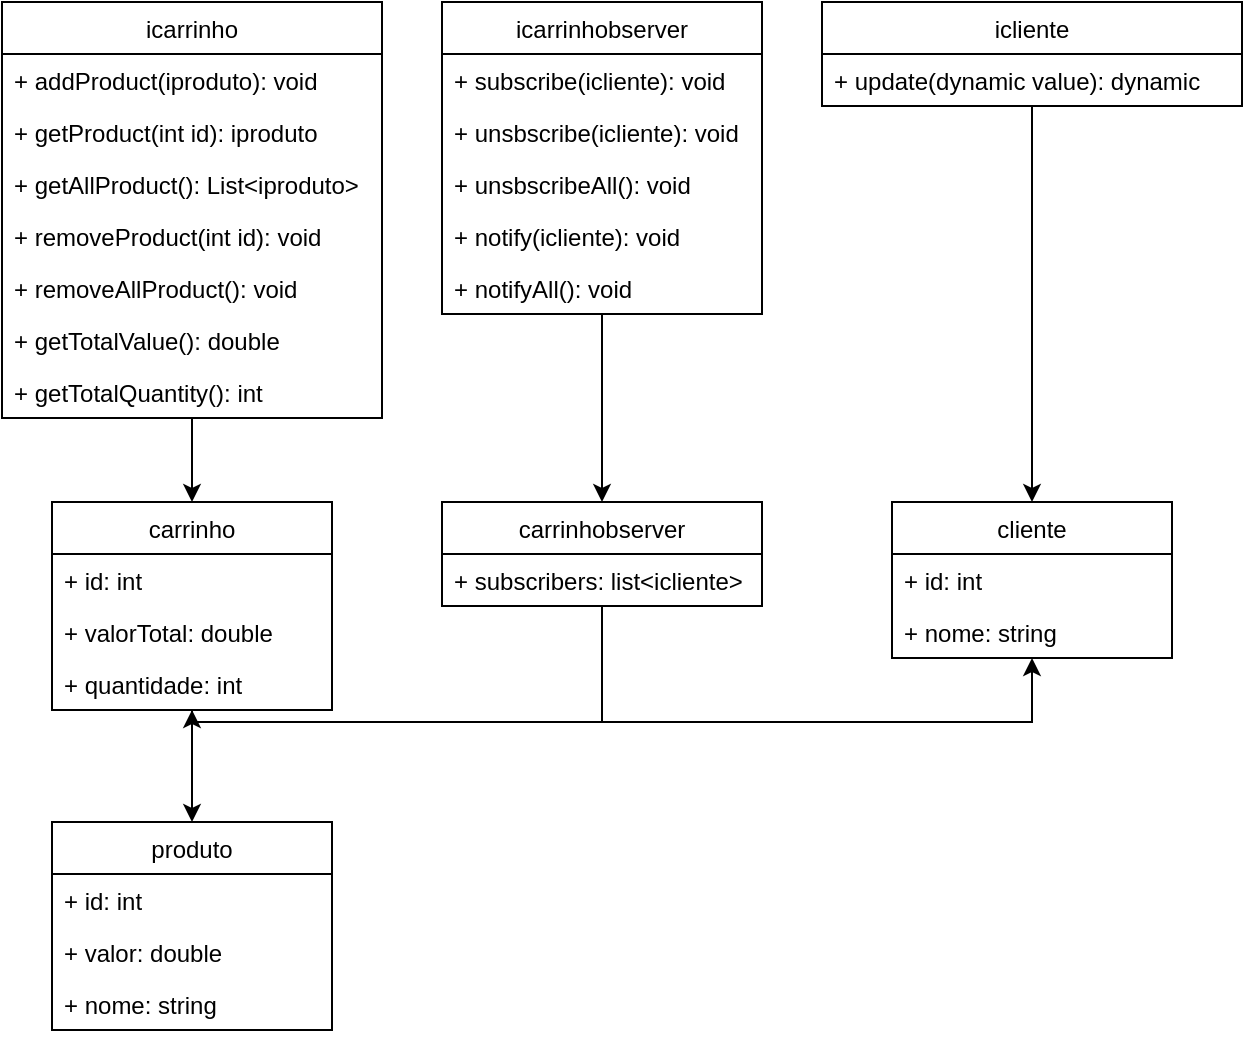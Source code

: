 <mxfile version="16.5.3" type="device"><diagram id="Caf28IC-p01HHWSjjpjP" name="Page-1"><mxGraphModel dx="460" dy="744" grid="1" gridSize="10" guides="1" tooltips="1" connect="1" arrows="1" fold="1" page="1" pageScale="1" pageWidth="827" pageHeight="1169" math="0" shadow="0"><root><mxCell id="0"/><mxCell id="1" parent="0"/><mxCell id="E3F5XvIx2ugvXB6uNijX-1" value="produto" style="swimlane;fontStyle=0;childLayout=stackLayout;horizontal=1;startSize=26;fillColor=none;horizontalStack=0;resizeParent=1;resizeParentMax=0;resizeLast=0;collapsible=1;marginBottom=0;" parent="1" vertex="1"><mxGeometry x="225" y="440" width="140" height="104" as="geometry"/></mxCell><mxCell id="E3F5XvIx2ugvXB6uNijX-2" value="+ id: int" style="text;strokeColor=none;fillColor=none;align=left;verticalAlign=top;spacingLeft=4;spacingRight=4;overflow=hidden;rotatable=0;points=[[0,0.5],[1,0.5]];portConstraint=eastwest;" parent="E3F5XvIx2ugvXB6uNijX-1" vertex="1"><mxGeometry y="26" width="140" height="26" as="geometry"/></mxCell><mxCell id="E3F5XvIx2ugvXB6uNijX-3" value="+ valor: double" style="text;strokeColor=none;fillColor=none;align=left;verticalAlign=top;spacingLeft=4;spacingRight=4;overflow=hidden;rotatable=0;points=[[0,0.5],[1,0.5]];portConstraint=eastwest;" parent="E3F5XvIx2ugvXB6uNijX-1" vertex="1"><mxGeometry y="52" width="140" height="26" as="geometry"/></mxCell><mxCell id="E3F5XvIx2ugvXB6uNijX-4" value="+ nome: string" style="text;strokeColor=none;fillColor=none;align=left;verticalAlign=top;spacingLeft=4;spacingRight=4;overflow=hidden;rotatable=0;points=[[0,0.5],[1,0.5]];portConstraint=eastwest;" parent="E3F5XvIx2ugvXB6uNijX-1" vertex="1"><mxGeometry y="78" width="140" height="26" as="geometry"/></mxCell><mxCell id="E3F5XvIx2ugvXB6uNijX-51" style="edgeStyle=orthogonalEdgeStyle;rounded=0;orthogonalLoop=1;jettySize=auto;html=1;" parent="1" source="E3F5XvIx2ugvXB6uNijX-5" target="E3F5XvIx2ugvXB6uNijX-1" edge="1"><mxGeometry relative="1" as="geometry"/></mxCell><mxCell id="E3F5XvIx2ugvXB6uNijX-5" value="carrinho" style="swimlane;fontStyle=0;childLayout=stackLayout;horizontal=1;startSize=26;fillColor=none;horizontalStack=0;resizeParent=1;resizeParentMax=0;resizeLast=0;collapsible=1;marginBottom=0;" parent="1" vertex="1"><mxGeometry x="225" y="280" width="140" height="104" as="geometry"/></mxCell><mxCell id="E3F5XvIx2ugvXB6uNijX-6" value="+ id: int" style="text;strokeColor=none;fillColor=none;align=left;verticalAlign=top;spacingLeft=4;spacingRight=4;overflow=hidden;rotatable=0;points=[[0,0.5],[1,0.5]];portConstraint=eastwest;" parent="E3F5XvIx2ugvXB6uNijX-5" vertex="1"><mxGeometry y="26" width="140" height="26" as="geometry"/></mxCell><mxCell id="E3F5XvIx2ugvXB6uNijX-7" value="+ valorTotal: double" style="text;strokeColor=none;fillColor=none;align=left;verticalAlign=top;spacingLeft=4;spacingRight=4;overflow=hidden;rotatable=0;points=[[0,0.5],[1,0.5]];portConstraint=eastwest;" parent="E3F5XvIx2ugvXB6uNijX-5" vertex="1"><mxGeometry y="52" width="140" height="26" as="geometry"/></mxCell><mxCell id="E3F5XvIx2ugvXB6uNijX-8" value="+ quantidade: int" style="text;strokeColor=none;fillColor=none;align=left;verticalAlign=top;spacingLeft=4;spacingRight=4;overflow=hidden;rotatable=0;points=[[0,0.5],[1,0.5]];portConstraint=eastwest;" parent="E3F5XvIx2ugvXB6uNijX-5" vertex="1"><mxGeometry y="78" width="140" height="26" as="geometry"/></mxCell><mxCell id="E3F5XvIx2ugvXB6uNijX-9" value="cliente" style="swimlane;fontStyle=0;childLayout=stackLayout;horizontal=1;startSize=26;fillColor=none;horizontalStack=0;resizeParent=1;resizeParentMax=0;resizeLast=0;collapsible=1;marginBottom=0;" parent="1" vertex="1"><mxGeometry x="645" y="280" width="140" height="78" as="geometry"/></mxCell><mxCell id="E3F5XvIx2ugvXB6uNijX-10" value="+ id: int" style="text;strokeColor=none;fillColor=none;align=left;verticalAlign=top;spacingLeft=4;spacingRight=4;overflow=hidden;rotatable=0;points=[[0,0.5],[1,0.5]];portConstraint=eastwest;" parent="E3F5XvIx2ugvXB6uNijX-9" vertex="1"><mxGeometry y="26" width="140" height="26" as="geometry"/></mxCell><mxCell id="E3F5XvIx2ugvXB6uNijX-11" value="+ nome: string" style="text;strokeColor=none;fillColor=none;align=left;verticalAlign=top;spacingLeft=4;spacingRight=4;overflow=hidden;rotatable=0;points=[[0,0.5],[1,0.5]];portConstraint=eastwest;" parent="E3F5XvIx2ugvXB6uNijX-9" vertex="1"><mxGeometry y="52" width="140" height="26" as="geometry"/></mxCell><mxCell id="E3F5XvIx2ugvXB6uNijX-48" style="edgeStyle=orthogonalEdgeStyle;rounded=0;orthogonalLoop=1;jettySize=auto;html=1;" parent="1" source="E3F5XvIx2ugvXB6uNijX-13" target="E3F5XvIx2ugvXB6uNijX-39" edge="1"><mxGeometry relative="1" as="geometry"/></mxCell><mxCell id="E3F5XvIx2ugvXB6uNijX-13" value="icarrinhobserver" style="swimlane;fontStyle=0;childLayout=stackLayout;horizontal=1;startSize=26;fillColor=none;horizontalStack=0;resizeParent=1;resizeParentMax=0;resizeLast=0;collapsible=1;marginBottom=0;" parent="1" vertex="1"><mxGeometry x="420" y="30" width="160" height="156" as="geometry"/></mxCell><mxCell id="E3F5XvIx2ugvXB6uNijX-14" value="+ subscribe(icliente): void" style="text;strokeColor=none;fillColor=none;align=left;verticalAlign=top;spacingLeft=4;spacingRight=4;overflow=hidden;rotatable=0;points=[[0,0.5],[1,0.5]];portConstraint=eastwest;" parent="E3F5XvIx2ugvXB6uNijX-13" vertex="1"><mxGeometry y="26" width="160" height="26" as="geometry"/></mxCell><mxCell id="E3F5XvIx2ugvXB6uNijX-15" value="+ unsbscribe(icliente): void" style="text;strokeColor=none;fillColor=none;align=left;verticalAlign=top;spacingLeft=4;spacingRight=4;overflow=hidden;rotatable=0;points=[[0,0.5],[1,0.5]];portConstraint=eastwest;" parent="E3F5XvIx2ugvXB6uNijX-13" vertex="1"><mxGeometry y="52" width="160" height="26" as="geometry"/></mxCell><mxCell id="E3F5XvIx2ugvXB6uNijX-27" value="+ unsbscribeAll(): void" style="text;strokeColor=none;fillColor=none;align=left;verticalAlign=top;spacingLeft=4;spacingRight=4;overflow=hidden;rotatable=0;points=[[0,0.5],[1,0.5]];portConstraint=eastwest;" parent="E3F5XvIx2ugvXB6uNijX-13" vertex="1"><mxGeometry y="78" width="160" height="26" as="geometry"/></mxCell><mxCell id="E3F5XvIx2ugvXB6uNijX-16" value="+ notify(icliente): void" style="text;strokeColor=none;fillColor=none;align=left;verticalAlign=top;spacingLeft=4;spacingRight=4;overflow=hidden;rotatable=0;points=[[0,0.5],[1,0.5]];portConstraint=eastwest;" parent="E3F5XvIx2ugvXB6uNijX-13" vertex="1"><mxGeometry y="104" width="160" height="26" as="geometry"/></mxCell><mxCell id="E3F5XvIx2ugvXB6uNijX-26" value="+ notifyAll(): void" style="text;strokeColor=none;fillColor=none;align=left;verticalAlign=top;spacingLeft=4;spacingRight=4;overflow=hidden;rotatable=0;points=[[0,0.5],[1,0.5]];portConstraint=eastwest;" parent="E3F5XvIx2ugvXB6uNijX-13" vertex="1"><mxGeometry y="130" width="160" height="26" as="geometry"/></mxCell><mxCell id="E3F5XvIx2ugvXB6uNijX-47" style="edgeStyle=orthogonalEdgeStyle;rounded=0;orthogonalLoop=1;jettySize=auto;html=1;" parent="1" source="E3F5XvIx2ugvXB6uNijX-22" target="E3F5XvIx2ugvXB6uNijX-9" edge="1"><mxGeometry relative="1" as="geometry"/></mxCell><mxCell id="E3F5XvIx2ugvXB6uNijX-22" value="icliente" style="swimlane;fontStyle=0;childLayout=stackLayout;horizontal=1;startSize=26;fillColor=none;horizontalStack=0;resizeParent=1;resizeParentMax=0;resizeLast=0;collapsible=1;marginBottom=0;" parent="1" vertex="1"><mxGeometry x="610" y="30" width="210" height="52" as="geometry"/></mxCell><mxCell id="E3F5XvIx2ugvXB6uNijX-23" value="+ update(dynamic value): dynamic" style="text;strokeColor=none;fillColor=none;align=left;verticalAlign=top;spacingLeft=4;spacingRight=4;overflow=hidden;rotatable=0;points=[[0,0.5],[1,0.5]];portConstraint=eastwest;" parent="E3F5XvIx2ugvXB6uNijX-22" vertex="1"><mxGeometry y="26" width="210" height="26" as="geometry"/></mxCell><mxCell id="E3F5XvIx2ugvXB6uNijX-38" style="edgeStyle=orthogonalEdgeStyle;rounded=0;orthogonalLoop=1;jettySize=auto;html=1;" parent="1" source="E3F5XvIx2ugvXB6uNijX-28" target="E3F5XvIx2ugvXB6uNijX-5" edge="1"><mxGeometry relative="1" as="geometry"/></mxCell><mxCell id="E3F5XvIx2ugvXB6uNijX-28" value="icarrinho" style="swimlane;fontStyle=0;childLayout=stackLayout;horizontal=1;startSize=26;fillColor=none;horizontalStack=0;resizeParent=1;resizeParentMax=0;resizeLast=0;collapsible=1;marginBottom=0;" parent="1" vertex="1"><mxGeometry x="200" y="30" width="190" height="208" as="geometry"/></mxCell><mxCell id="E3F5XvIx2ugvXB6uNijX-33" value="+ addProduct(iproduto): void" style="text;strokeColor=none;fillColor=none;align=left;verticalAlign=top;spacingLeft=4;spacingRight=4;overflow=hidden;rotatable=0;points=[[0,0.5],[1,0.5]];portConstraint=eastwest;" parent="E3F5XvIx2ugvXB6uNijX-28" vertex="1"><mxGeometry y="26" width="190" height="26" as="geometry"/></mxCell><mxCell id="E3F5XvIx2ugvXB6uNijX-34" value="+ getProduct(int id): iproduto" style="text;strokeColor=none;fillColor=none;align=left;verticalAlign=top;spacingLeft=4;spacingRight=4;overflow=hidden;rotatable=0;points=[[0,0.5],[1,0.5]];portConstraint=eastwest;" parent="E3F5XvIx2ugvXB6uNijX-28" vertex="1"><mxGeometry y="52" width="190" height="26" as="geometry"/></mxCell><mxCell id="E3F5XvIx2ugvXB6uNijX-35" value="+ getAllProduct(): List&lt;iproduto&gt;" style="text;strokeColor=none;fillColor=none;align=left;verticalAlign=top;spacingLeft=4;spacingRight=4;overflow=hidden;rotatable=0;points=[[0,0.5],[1,0.5]];portConstraint=eastwest;" parent="E3F5XvIx2ugvXB6uNijX-28" vertex="1"><mxGeometry y="78" width="190" height="26" as="geometry"/></mxCell><mxCell id="E3F5XvIx2ugvXB6uNijX-36" value="+ removeProduct(int id): void" style="text;strokeColor=none;fillColor=none;align=left;verticalAlign=top;spacingLeft=4;spacingRight=4;overflow=hidden;rotatable=0;points=[[0,0.5],[1,0.5]];portConstraint=eastwest;" parent="E3F5XvIx2ugvXB6uNijX-28" vertex="1"><mxGeometry y="104" width="190" height="26" as="geometry"/></mxCell><mxCell id="E3F5XvIx2ugvXB6uNijX-37" value="+ removeAllProduct(): void" style="text;strokeColor=none;fillColor=none;align=left;verticalAlign=top;spacingLeft=4;spacingRight=4;overflow=hidden;rotatable=0;points=[[0,0.5],[1,0.5]];portConstraint=eastwest;" parent="E3F5XvIx2ugvXB6uNijX-28" vertex="1"><mxGeometry y="130" width="190" height="26" as="geometry"/></mxCell><mxCell id="-n0mHKNDwFfLRGiH64VL-1" value="+ getTotalValue(): double" style="text;strokeColor=none;fillColor=none;align=left;verticalAlign=top;spacingLeft=4;spacingRight=4;overflow=hidden;rotatable=0;points=[[0,0.5],[1,0.5]];portConstraint=eastwest;" vertex="1" parent="E3F5XvIx2ugvXB6uNijX-28"><mxGeometry y="156" width="190" height="26" as="geometry"/></mxCell><mxCell id="-n0mHKNDwFfLRGiH64VL-2" value="+ getTotalQuantity(): int" style="text;strokeColor=none;fillColor=none;align=left;verticalAlign=top;spacingLeft=4;spacingRight=4;overflow=hidden;rotatable=0;points=[[0,0.5],[1,0.5]];portConstraint=eastwest;" vertex="1" parent="E3F5XvIx2ugvXB6uNijX-28"><mxGeometry y="182" width="190" height="26" as="geometry"/></mxCell><mxCell id="E3F5XvIx2ugvXB6uNijX-49" style="edgeStyle=orthogonalEdgeStyle;rounded=0;orthogonalLoop=1;jettySize=auto;html=1;" parent="1" source="E3F5XvIx2ugvXB6uNijX-39" target="E3F5XvIx2ugvXB6uNijX-9" edge="1"><mxGeometry relative="1" as="geometry"><Array as="points"><mxPoint x="500" y="390"/><mxPoint x="715" y="390"/></Array></mxGeometry></mxCell><mxCell id="E3F5XvIx2ugvXB6uNijX-50" style="edgeStyle=orthogonalEdgeStyle;rounded=0;orthogonalLoop=1;jettySize=auto;html=1;" parent="1" source="E3F5XvIx2ugvXB6uNijX-39" target="E3F5XvIx2ugvXB6uNijX-5" edge="1"><mxGeometry relative="1" as="geometry"><Array as="points"><mxPoint x="500" y="390"/></Array></mxGeometry></mxCell><mxCell id="E3F5XvIx2ugvXB6uNijX-39" value="carrinhobserver" style="swimlane;fontStyle=0;childLayout=stackLayout;horizontal=1;startSize=26;fillColor=none;horizontalStack=0;resizeParent=1;resizeParentMax=0;resizeLast=0;collapsible=1;marginBottom=0;" parent="1" vertex="1"><mxGeometry x="420" y="280" width="160" height="52" as="geometry"/></mxCell><mxCell id="E3F5XvIx2ugvXB6uNijX-44" value="+ subscribers: list&lt;icliente&gt;" style="text;strokeColor=none;fillColor=none;align=left;verticalAlign=top;spacingLeft=4;spacingRight=4;overflow=hidden;rotatable=0;points=[[0,0.5],[1,0.5]];portConstraint=eastwest;" parent="E3F5XvIx2ugvXB6uNijX-39" vertex="1"><mxGeometry y="26" width="160" height="26" as="geometry"/></mxCell></root></mxGraphModel></diagram></mxfile>